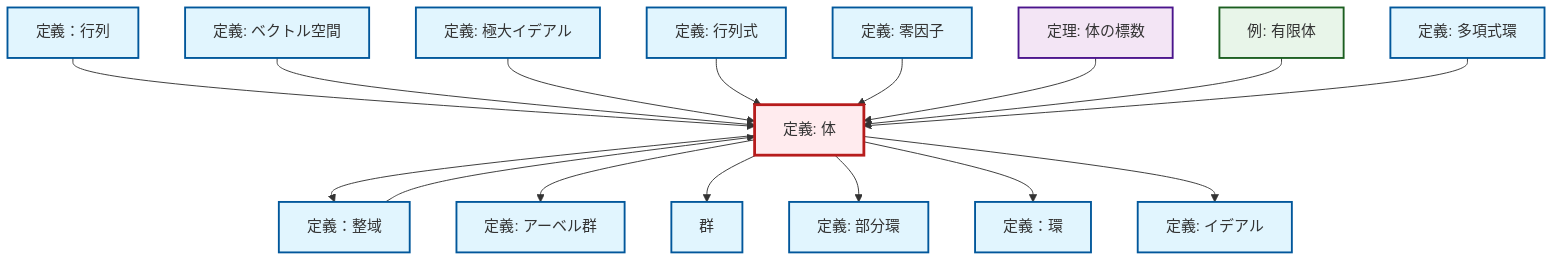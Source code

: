 graph TD
    classDef definition fill:#e1f5fe,stroke:#01579b,stroke-width:2px
    classDef theorem fill:#f3e5f5,stroke:#4a148c,stroke-width:2px
    classDef axiom fill:#fff3e0,stroke:#e65100,stroke-width:2px
    classDef example fill:#e8f5e9,stroke:#1b5e20,stroke-width:2px
    classDef current fill:#ffebee,stroke:#b71c1c,stroke-width:3px
    def-determinant["定義: 行列式"]:::definition
    def-vector-space["定義: ベクトル空間"]:::definition
    def-matrix["定義：行列"]:::definition
    def-abelian-group["定義: アーベル群"]:::definition
    def-maximal-ideal["定義: 極大イデアル"]:::definition
    def-integral-domain["定義：整域"]:::definition
    thm-field-characteristic["定理: 体の標数"]:::theorem
    def-field["定義: 体"]:::definition
    def-ideal["定義: イデアル"]:::definition
    ex-finite-field["例: 有限体"]:::example
    def-polynomial-ring["定義: 多項式環"]:::definition
    def-group["群"]:::definition
    def-ring["定義：環"]:::definition
    def-subring["定義: 部分環"]:::definition
    def-zero-divisor["定義: 零因子"]:::definition
    def-field --> def-integral-domain
    def-field --> def-abelian-group
    def-field --> def-group
    def-matrix --> def-field
    def-field --> def-subring
    def-vector-space --> def-field
    def-maximal-ideal --> def-field
    def-determinant --> def-field
    def-zero-divisor --> def-field
    def-field --> def-ring
    thm-field-characteristic --> def-field
    ex-finite-field --> def-field
    def-polynomial-ring --> def-field
    def-field --> def-ideal
    def-integral-domain --> def-field
    class def-field current
